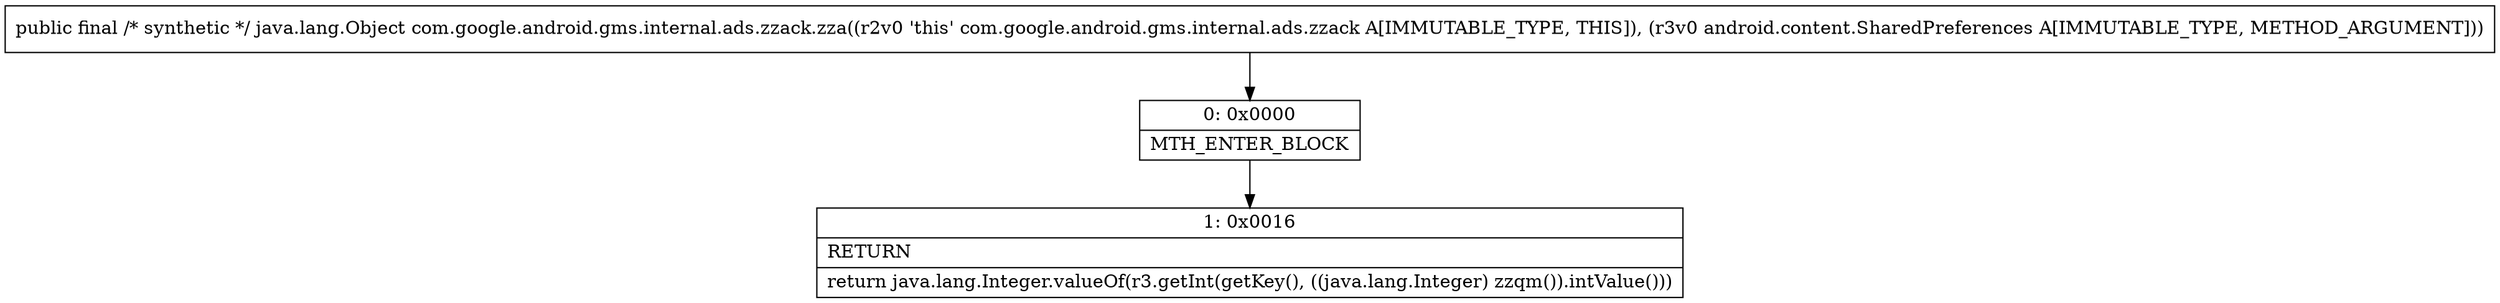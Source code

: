 digraph "CFG forcom.google.android.gms.internal.ads.zzack.zza(Landroid\/content\/SharedPreferences;)Ljava\/lang\/Object;" {
Node_0 [shape=record,label="{0\:\ 0x0000|MTH_ENTER_BLOCK\l}"];
Node_1 [shape=record,label="{1\:\ 0x0016|RETURN\l|return java.lang.Integer.valueOf(r3.getInt(getKey(), ((java.lang.Integer) zzqm()).intValue()))\l}"];
MethodNode[shape=record,label="{public final \/* synthetic *\/ java.lang.Object com.google.android.gms.internal.ads.zzack.zza((r2v0 'this' com.google.android.gms.internal.ads.zzack A[IMMUTABLE_TYPE, THIS]), (r3v0 android.content.SharedPreferences A[IMMUTABLE_TYPE, METHOD_ARGUMENT])) }"];
MethodNode -> Node_0;
Node_0 -> Node_1;
}


